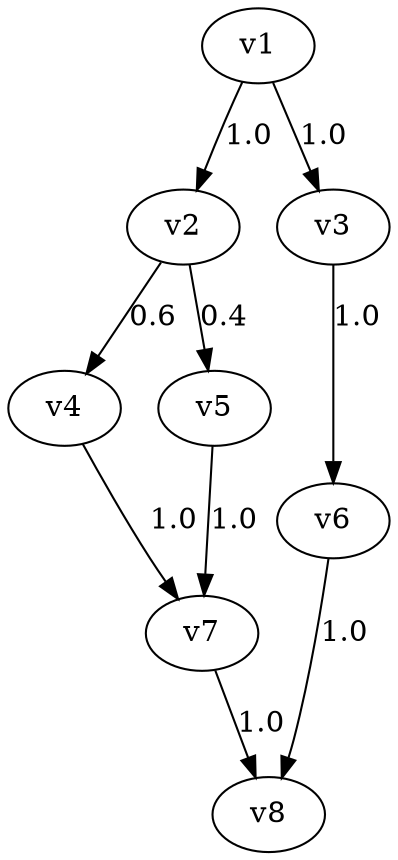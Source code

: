 digraph APP8 {
v1 [label="v1"];
v2 [label="v2"];
v3 [label="v3"];
v4 [label="v4"];
v5 [label="v5"];
v6 [label="v6"];
v7 [label="v7"];
v8 [label="v8"];
v1 -> v2 [label=1.0];
v1 -> v3 [label=1.0];
v2 -> v4 [label=0.6];
v2 -> v5 [label=0.4];
v4 -> v7 [label=1.0];
v5 -> v7 [label=1.0];
v3 -> v6 [label=1.0];
v6 -> v8 [label=1.0];
v7 -> v8 [label=1.0];
}
